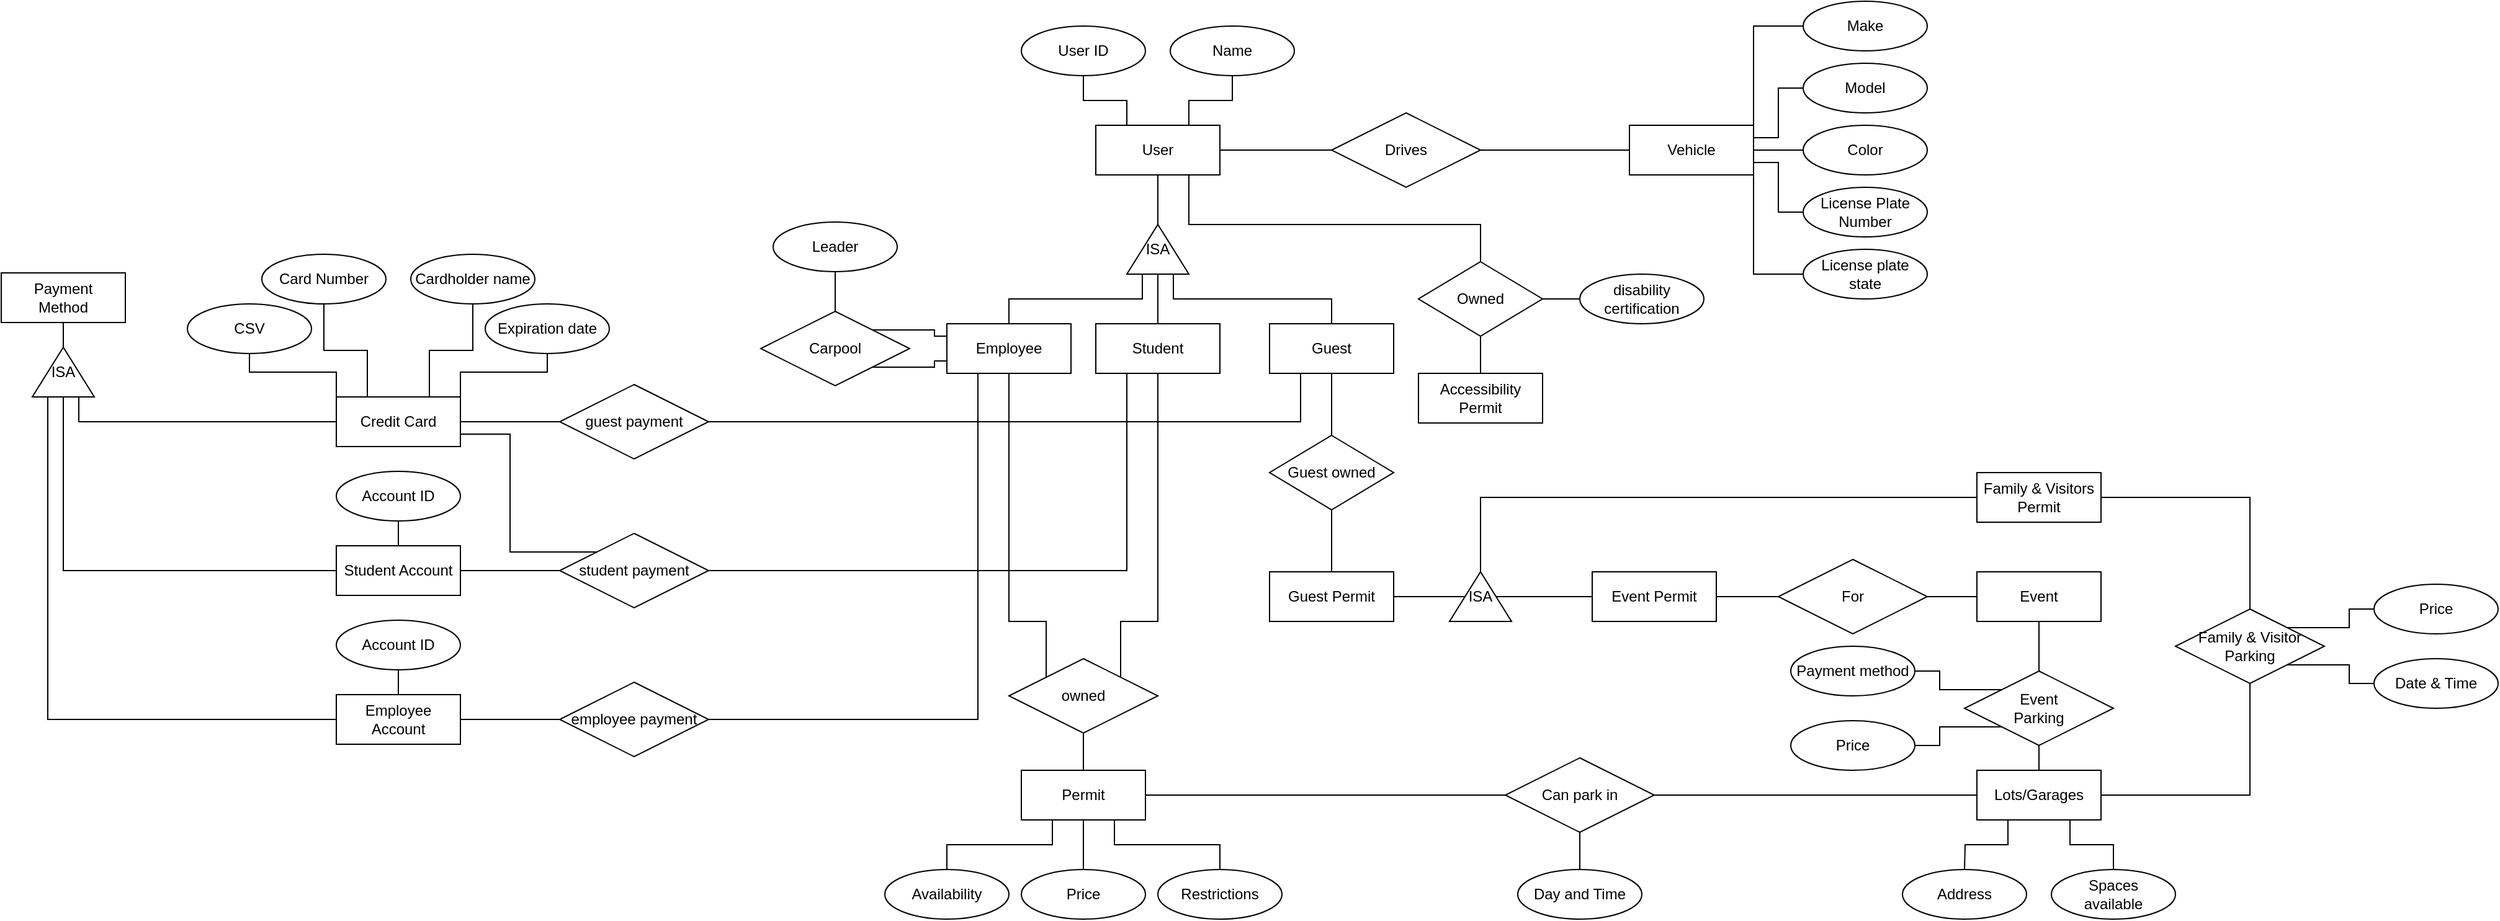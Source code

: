 <mxfile version="16.5.1" type="device"><diagram id="aOYrv7IWCkZrzvWeFUGp" name="Page-1"><mxGraphModel dx="2321" dy="754" grid="1" gridSize="10" guides="1" tooltips="1" connect="1" arrows="1" fold="1" page="1" pageScale="1" pageWidth="1100" pageHeight="850" math="0" shadow="0"><root><mxCell id="0"/><mxCell id="1" parent="0"/><mxCell id="6I_5mWpZQw3x5cYAmo7n-6" value="" style="edgeStyle=orthogonalEdgeStyle;rounded=0;orthogonalLoop=1;jettySize=auto;html=1;endArrow=none;endFill=0;" edge="1" parent="1" source="6I_5mWpZQw3x5cYAmo7n-1" target="6I_5mWpZQw3x5cYAmo7n-5"><mxGeometry relative="1" as="geometry"/></mxCell><mxCell id="6I_5mWpZQw3x5cYAmo7n-36" value="" style="edgeStyle=orthogonalEdgeStyle;rounded=0;orthogonalLoop=1;jettySize=auto;html=1;endArrow=none;endFill=0;" edge="1" parent="1" source="6I_5mWpZQw3x5cYAmo7n-1" target="6I_5mWpZQw3x5cYAmo7n-35"><mxGeometry relative="1" as="geometry"/></mxCell><mxCell id="6I_5mWpZQw3x5cYAmo7n-92" style="edgeStyle=orthogonalEdgeStyle;rounded=0;orthogonalLoop=1;jettySize=auto;html=1;exitX=0.75;exitY=1;exitDx=0;exitDy=0;entryX=0.5;entryY=0;entryDx=0;entryDy=0;endArrow=none;endFill=0;" edge="1" parent="1" source="6I_5mWpZQw3x5cYAmo7n-1" target="6I_5mWpZQw3x5cYAmo7n-91"><mxGeometry relative="1" as="geometry"><Array as="points"><mxPoint x="525" y="320"/><mxPoint x="760" y="320"/></Array></mxGeometry></mxCell><mxCell id="6I_5mWpZQw3x5cYAmo7n-1" value="User" style="whiteSpace=wrap;html=1;align=center;" vertex="1" parent="1"><mxGeometry x="450" y="240" width="100" height="40" as="geometry"/></mxCell><mxCell id="6I_5mWpZQw3x5cYAmo7n-75" style="edgeStyle=orthogonalEdgeStyle;rounded=0;orthogonalLoop=1;jettySize=auto;html=1;exitX=1;exitY=0.5;exitDx=0;exitDy=0;entryX=0;entryY=0.5;entryDx=0;entryDy=0;endArrow=none;endFill=0;" edge="1" parent="1" source="6I_5mWpZQw3x5cYAmo7n-2" target="6I_5mWpZQw3x5cYAmo7n-74"><mxGeometry relative="1" as="geometry"/></mxCell><mxCell id="6I_5mWpZQw3x5cYAmo7n-77" style="edgeStyle=orthogonalEdgeStyle;rounded=0;orthogonalLoop=1;jettySize=auto;html=1;exitX=0.5;exitY=1;exitDx=0;exitDy=0;entryX=0.5;entryY=0;entryDx=0;entryDy=0;endArrow=none;endFill=0;" edge="1" parent="1" source="6I_5mWpZQw3x5cYAmo7n-2" target="6I_5mWpZQw3x5cYAmo7n-72"><mxGeometry relative="1" as="geometry"/></mxCell><mxCell id="6I_5mWpZQw3x5cYAmo7n-78" style="edgeStyle=orthogonalEdgeStyle;rounded=0;orthogonalLoop=1;jettySize=auto;html=1;exitX=0.25;exitY=1;exitDx=0;exitDy=0;entryX=0.5;entryY=0;entryDx=0;entryDy=0;endArrow=none;endFill=0;" edge="1" parent="1" source="6I_5mWpZQw3x5cYAmo7n-2" target="6I_5mWpZQw3x5cYAmo7n-69"><mxGeometry relative="1" as="geometry"/></mxCell><mxCell id="6I_5mWpZQw3x5cYAmo7n-79" style="edgeStyle=orthogonalEdgeStyle;rounded=0;orthogonalLoop=1;jettySize=auto;html=1;exitX=0.75;exitY=1;exitDx=0;exitDy=0;entryX=0.5;entryY=0;entryDx=0;entryDy=0;endArrow=none;endFill=0;" edge="1" parent="1" source="6I_5mWpZQw3x5cYAmo7n-2" target="6I_5mWpZQw3x5cYAmo7n-70"><mxGeometry relative="1" as="geometry"/></mxCell><mxCell id="6I_5mWpZQw3x5cYAmo7n-2" value="Permit" style="whiteSpace=wrap;html=1;align=center;" vertex="1" parent="1"><mxGeometry x="390" y="760" width="100" height="40" as="geometry"/></mxCell><mxCell id="6I_5mWpZQw3x5cYAmo7n-166" style="edgeStyle=orthogonalEdgeStyle;rounded=0;orthogonalLoop=1;jettySize=auto;html=1;exitX=0.5;exitY=1;exitDx=0;exitDy=0;entryX=0;entryY=0;entryDx=0;entryDy=0;endArrow=none;endFill=0;" edge="1" parent="1" source="6I_5mWpZQw3x5cYAmo7n-3" target="6I_5mWpZQw3x5cYAmo7n-160"><mxGeometry relative="1" as="geometry"><Array as="points"><mxPoint x="380" y="640"/><mxPoint x="410" y="640"/></Array></mxGeometry></mxCell><mxCell id="6I_5mWpZQw3x5cYAmo7n-188" style="edgeStyle=orthogonalEdgeStyle;rounded=0;orthogonalLoop=1;jettySize=auto;html=1;exitX=0.25;exitY=1;exitDx=0;exitDy=0;entryX=1;entryY=0.5;entryDx=0;entryDy=0;endArrow=none;endFill=0;" edge="1" parent="1" source="6I_5mWpZQw3x5cYAmo7n-3" target="6I_5mWpZQw3x5cYAmo7n-181"><mxGeometry relative="1" as="geometry"/></mxCell><mxCell id="6I_5mWpZQw3x5cYAmo7n-3" value="Employee" style="whiteSpace=wrap;html=1;align=center;" vertex="1" parent="1"><mxGeometry x="330" y="400" width="100" height="40" as="geometry"/></mxCell><mxCell id="6I_5mWpZQw3x5cYAmo7n-7" style="edgeStyle=orthogonalEdgeStyle;rounded=0;orthogonalLoop=1;jettySize=auto;html=1;exitX=0;exitY=0.25;exitDx=0;exitDy=0;endArrow=none;endFill=0;" edge="1" parent="1" source="6I_5mWpZQw3x5cYAmo7n-5" target="6I_5mWpZQw3x5cYAmo7n-3"><mxGeometry relative="1" as="geometry"/></mxCell><mxCell id="6I_5mWpZQw3x5cYAmo7n-9" value="" style="edgeStyle=orthogonalEdgeStyle;rounded=0;orthogonalLoop=1;jettySize=auto;html=1;endArrow=none;endFill=0;" edge="1" parent="1" source="6I_5mWpZQw3x5cYAmo7n-5" target="6I_5mWpZQw3x5cYAmo7n-8"><mxGeometry relative="1" as="geometry"/></mxCell><mxCell id="6I_5mWpZQw3x5cYAmo7n-11" style="edgeStyle=orthogonalEdgeStyle;rounded=0;orthogonalLoop=1;jettySize=auto;html=1;exitX=0;exitY=0.75;exitDx=0;exitDy=0;endArrow=none;endFill=0;" edge="1" parent="1" source="6I_5mWpZQw3x5cYAmo7n-5" target="6I_5mWpZQw3x5cYAmo7n-10"><mxGeometry relative="1" as="geometry"/></mxCell><mxCell id="6I_5mWpZQw3x5cYAmo7n-5" value="ISA" style="triangle;whiteSpace=wrap;html=1;direction=north;" vertex="1" parent="1"><mxGeometry x="475" y="320" width="50" height="40" as="geometry"/></mxCell><mxCell id="6I_5mWpZQw3x5cYAmo7n-167" style="edgeStyle=orthogonalEdgeStyle;rounded=0;orthogonalLoop=1;jettySize=auto;html=1;exitX=0.5;exitY=1;exitDx=0;exitDy=0;endArrow=none;endFill=0;entryX=1;entryY=0;entryDx=0;entryDy=0;" edge="1" parent="1" source="6I_5mWpZQw3x5cYAmo7n-8" target="6I_5mWpZQw3x5cYAmo7n-160"><mxGeometry relative="1" as="geometry"><mxPoint x="500" y="590" as="targetPoint"/><Array as="points"><mxPoint x="500" y="640"/><mxPoint x="470" y="640"/></Array></mxGeometry></mxCell><mxCell id="6I_5mWpZQw3x5cYAmo7n-189" style="edgeStyle=orthogonalEdgeStyle;rounded=0;orthogonalLoop=1;jettySize=auto;html=1;exitX=0.25;exitY=1;exitDx=0;exitDy=0;entryX=1;entryY=0.5;entryDx=0;entryDy=0;endArrow=none;endFill=0;" edge="1" parent="1" source="6I_5mWpZQw3x5cYAmo7n-8" target="6I_5mWpZQw3x5cYAmo7n-182"><mxGeometry relative="1" as="geometry"/></mxCell><mxCell id="6I_5mWpZQw3x5cYAmo7n-8" value="Student" style="whiteSpace=wrap;html=1;" vertex="1" parent="1"><mxGeometry x="450" y="400" width="100" height="40" as="geometry"/></mxCell><mxCell id="6I_5mWpZQw3x5cYAmo7n-50" value="" style="edgeStyle=orthogonalEdgeStyle;rounded=0;orthogonalLoop=1;jettySize=auto;html=1;endArrow=none;endFill=0;" edge="1" parent="1" source="6I_5mWpZQw3x5cYAmo7n-10" target="6I_5mWpZQw3x5cYAmo7n-47"><mxGeometry relative="1" as="geometry"/></mxCell><mxCell id="6I_5mWpZQw3x5cYAmo7n-190" style="edgeStyle=orthogonalEdgeStyle;rounded=0;orthogonalLoop=1;jettySize=auto;html=1;exitX=0.25;exitY=1;exitDx=0;exitDy=0;entryX=1;entryY=0.5;entryDx=0;entryDy=0;endArrow=none;endFill=0;" edge="1" parent="1" source="6I_5mWpZQw3x5cYAmo7n-10" target="6I_5mWpZQw3x5cYAmo7n-183"><mxGeometry relative="1" as="geometry"/></mxCell><mxCell id="6I_5mWpZQw3x5cYAmo7n-10" value="Guest" style="whiteSpace=wrap;html=1;align=center;" vertex="1" parent="1"><mxGeometry x="590" y="400" width="100" height="40" as="geometry"/></mxCell><mxCell id="6I_5mWpZQw3x5cYAmo7n-120" value="" style="edgeStyle=orthogonalEdgeStyle;rounded=0;orthogonalLoop=1;jettySize=auto;html=1;endArrow=none;endFill=0;" edge="1" parent="1" source="6I_5mWpZQw3x5cYAmo7n-13" target="6I_5mWpZQw3x5cYAmo7n-119"><mxGeometry relative="1" as="geometry"/></mxCell><mxCell id="6I_5mWpZQw3x5cYAmo7n-13" value="Guest Permit" style="whiteSpace=wrap;html=1;align=center;" vertex="1" parent="1"><mxGeometry x="590" y="600" width="100" height="40" as="geometry"/></mxCell><mxCell id="6I_5mWpZQw3x5cYAmo7n-19" value="Accessibility Permit" style="whiteSpace=wrap;html=1;align=center;" vertex="1" parent="1"><mxGeometry x="710" y="440" width="100" height="40" as="geometry"/></mxCell><mxCell id="6I_5mWpZQw3x5cYAmo7n-64" value="" style="edgeStyle=orthogonalEdgeStyle;rounded=0;orthogonalLoop=1;jettySize=auto;html=1;endArrow=none;endFill=0;" edge="1" parent="1" source="6I_5mWpZQw3x5cYAmo7n-30" target="6I_5mWpZQw3x5cYAmo7n-39"><mxGeometry relative="1" as="geometry"/></mxCell><mxCell id="6I_5mWpZQw3x5cYAmo7n-30" value="Color" style="ellipse;whiteSpace=wrap;html=1;align=center;" vertex="1" parent="1"><mxGeometry x="1020" y="240" width="100" height="40" as="geometry"/></mxCell><mxCell id="6I_5mWpZQw3x5cYAmo7n-66" style="edgeStyle=orthogonalEdgeStyle;rounded=0;orthogonalLoop=1;jettySize=auto;html=1;exitX=0;exitY=0.5;exitDx=0;exitDy=0;entryX=1;entryY=0.25;entryDx=0;entryDy=0;endArrow=none;endFill=0;" edge="1" parent="1" source="6I_5mWpZQw3x5cYAmo7n-31" target="6I_5mWpZQw3x5cYAmo7n-39"><mxGeometry relative="1" as="geometry"/></mxCell><mxCell id="6I_5mWpZQw3x5cYAmo7n-31" value="Model" style="ellipse;whiteSpace=wrap;html=1;align=center;" vertex="1" parent="1"><mxGeometry x="1020" y="190" width="100" height="40" as="geometry"/></mxCell><mxCell id="6I_5mWpZQw3x5cYAmo7n-42" style="edgeStyle=orthogonalEdgeStyle;rounded=0;orthogonalLoop=1;jettySize=auto;html=1;exitX=0.5;exitY=1;exitDx=0;exitDy=0;entryX=0.75;entryY=0;entryDx=0;entryDy=0;endArrow=none;endFill=0;" edge="1" parent="1" source="6I_5mWpZQw3x5cYAmo7n-32" target="6I_5mWpZQw3x5cYAmo7n-1"><mxGeometry relative="1" as="geometry"/></mxCell><mxCell id="6I_5mWpZQw3x5cYAmo7n-32" value="Name" style="ellipse;whiteSpace=wrap;html=1;align=center;" vertex="1" parent="1"><mxGeometry x="510" y="160" width="100" height="40" as="geometry"/></mxCell><mxCell id="6I_5mWpZQw3x5cYAmo7n-41" value="" style="edgeStyle=orthogonalEdgeStyle;rounded=0;orthogonalLoop=1;jettySize=auto;html=1;endArrow=none;endFill=0;entryX=0.25;entryY=0;entryDx=0;entryDy=0;" edge="1" parent="1" source="6I_5mWpZQw3x5cYAmo7n-33" target="6I_5mWpZQw3x5cYAmo7n-1"><mxGeometry relative="1" as="geometry"/></mxCell><mxCell id="6I_5mWpZQw3x5cYAmo7n-33" value="User ID" style="ellipse;whiteSpace=wrap;html=1;align=center;" vertex="1" parent="1"><mxGeometry x="390" y="160" width="100" height="40" as="geometry"/></mxCell><mxCell id="6I_5mWpZQw3x5cYAmo7n-40" value="" style="edgeStyle=orthogonalEdgeStyle;rounded=0;orthogonalLoop=1;jettySize=auto;html=1;endArrow=none;endFill=0;" edge="1" parent="1" source="6I_5mWpZQw3x5cYAmo7n-35" target="6I_5mWpZQw3x5cYAmo7n-39"><mxGeometry relative="1" as="geometry"/></mxCell><mxCell id="6I_5mWpZQw3x5cYAmo7n-35" value="Drives" style="shape=rhombus;perimeter=rhombusPerimeter;whiteSpace=wrap;html=1;align=center;" vertex="1" parent="1"><mxGeometry x="640" y="230" width="120" height="60" as="geometry"/></mxCell><mxCell id="6I_5mWpZQw3x5cYAmo7n-39" value="Vehicle" style="whiteSpace=wrap;html=1;align=center;" vertex="1" parent="1"><mxGeometry x="880" y="240" width="100" height="40" as="geometry"/></mxCell><mxCell id="6I_5mWpZQw3x5cYAmo7n-51" value="" style="edgeStyle=orthogonalEdgeStyle;rounded=0;orthogonalLoop=1;jettySize=auto;html=1;endArrow=none;endFill=0;" edge="1" parent="1" source="6I_5mWpZQw3x5cYAmo7n-47" target="6I_5mWpZQw3x5cYAmo7n-13"><mxGeometry relative="1" as="geometry"/></mxCell><mxCell id="6I_5mWpZQw3x5cYAmo7n-47" value="Guest owned" style="shape=rhombus;perimeter=rhombusPerimeter;whiteSpace=wrap;html=1;align=center;" vertex="1" parent="1"><mxGeometry x="590" y="490" width="100" height="60" as="geometry"/></mxCell><mxCell id="6I_5mWpZQw3x5cYAmo7n-67" style="edgeStyle=orthogonalEdgeStyle;rounded=0;orthogonalLoop=1;jettySize=auto;html=1;exitX=0;exitY=0.5;exitDx=0;exitDy=0;entryX=1;entryY=0;entryDx=0;entryDy=0;endArrow=none;endFill=0;" edge="1" parent="1" source="6I_5mWpZQw3x5cYAmo7n-58" target="6I_5mWpZQw3x5cYAmo7n-39"><mxGeometry relative="1" as="geometry"/></mxCell><mxCell id="6I_5mWpZQw3x5cYAmo7n-58" value="Make" style="ellipse;whiteSpace=wrap;html=1;align=center;" vertex="1" parent="1"><mxGeometry x="1020" y="140" width="100" height="40" as="geometry"/></mxCell><mxCell id="6I_5mWpZQw3x5cYAmo7n-68" style="edgeStyle=orthogonalEdgeStyle;rounded=0;orthogonalLoop=1;jettySize=auto;html=1;exitX=0;exitY=0.5;exitDx=0;exitDy=0;entryX=1;entryY=1;entryDx=0;entryDy=0;endArrow=none;endFill=0;" edge="1" parent="1" source="6I_5mWpZQw3x5cYAmo7n-59" target="6I_5mWpZQw3x5cYAmo7n-39"><mxGeometry relative="1" as="geometry"/></mxCell><mxCell id="6I_5mWpZQw3x5cYAmo7n-59" value="License plate&lt;br&gt;state" style="ellipse;whiteSpace=wrap;html=1;align=center;" vertex="1" parent="1"><mxGeometry x="1020" y="340" width="100" height="40" as="geometry"/></mxCell><mxCell id="6I_5mWpZQw3x5cYAmo7n-65" value="" style="edgeStyle=orthogonalEdgeStyle;rounded=0;orthogonalLoop=1;jettySize=auto;html=1;endArrow=none;endFill=0;entryX=1;entryY=0.75;entryDx=0;entryDy=0;" edge="1" parent="1" source="6I_5mWpZQw3x5cYAmo7n-60" target="6I_5mWpZQw3x5cYAmo7n-39"><mxGeometry relative="1" as="geometry"/></mxCell><mxCell id="6I_5mWpZQw3x5cYAmo7n-60" value="License Plate&lt;br&gt;Number" style="ellipse;whiteSpace=wrap;html=1;align=center;" vertex="1" parent="1"><mxGeometry x="1020" y="290" width="100" height="40" as="geometry"/></mxCell><mxCell id="6I_5mWpZQw3x5cYAmo7n-69" value="Availability" style="ellipse;whiteSpace=wrap;html=1;align=center;" vertex="1" parent="1"><mxGeometry x="280" y="840" width="100" height="40" as="geometry"/></mxCell><mxCell id="6I_5mWpZQw3x5cYAmo7n-70" value="Restrictions" style="ellipse;whiteSpace=wrap;html=1;align=center;" vertex="1" parent="1"><mxGeometry x="500" y="840" width="100" height="40" as="geometry"/></mxCell><mxCell id="6I_5mWpZQw3x5cYAmo7n-72" value="Price" style="ellipse;whiteSpace=wrap;html=1;align=center;" vertex="1" parent="1"><mxGeometry x="390" y="840" width="100" height="40" as="geometry"/></mxCell><mxCell id="6I_5mWpZQw3x5cYAmo7n-102" style="edgeStyle=orthogonalEdgeStyle;rounded=0;orthogonalLoop=1;jettySize=auto;html=1;exitX=0.25;exitY=1;exitDx=0;exitDy=0;endArrow=none;endFill=0;" edge="1" parent="1" source="6I_5mWpZQw3x5cYAmo7n-73"><mxGeometry relative="1" as="geometry"><mxPoint x="1150" y="840" as="targetPoint"/></mxGeometry></mxCell><mxCell id="6I_5mWpZQw3x5cYAmo7n-103" style="edgeStyle=orthogonalEdgeStyle;rounded=0;orthogonalLoop=1;jettySize=auto;html=1;exitX=0.75;exitY=1;exitDx=0;exitDy=0;endArrow=none;endFill=0;" edge="1" parent="1" source="6I_5mWpZQw3x5cYAmo7n-73" target="6I_5mWpZQw3x5cYAmo7n-100"><mxGeometry relative="1" as="geometry"/></mxCell><mxCell id="6I_5mWpZQw3x5cYAmo7n-73" value="Lots/Garages" style="whiteSpace=wrap;html=1;align=center;" vertex="1" parent="1"><mxGeometry x="1160" y="760" width="100" height="40" as="geometry"/></mxCell><mxCell id="6I_5mWpZQw3x5cYAmo7n-81" value="" style="edgeStyle=orthogonalEdgeStyle;rounded=0;orthogonalLoop=1;jettySize=auto;html=1;endArrow=none;endFill=0;" edge="1" parent="1" source="6I_5mWpZQw3x5cYAmo7n-74" target="6I_5mWpZQw3x5cYAmo7n-80"><mxGeometry relative="1" as="geometry"/></mxCell><mxCell id="6I_5mWpZQw3x5cYAmo7n-118" style="edgeStyle=orthogonalEdgeStyle;rounded=0;orthogonalLoop=1;jettySize=auto;html=1;exitX=1;exitY=0.5;exitDx=0;exitDy=0;endArrow=none;endFill=0;" edge="1" parent="1" source="6I_5mWpZQw3x5cYAmo7n-74" target="6I_5mWpZQw3x5cYAmo7n-73"><mxGeometry relative="1" as="geometry"/></mxCell><mxCell id="6I_5mWpZQw3x5cYAmo7n-74" value="Can park in" style="shape=rhombus;perimeter=rhombusPerimeter;whiteSpace=wrap;html=1;align=center;" vertex="1" parent="1"><mxGeometry x="780" y="750" width="120" height="60" as="geometry"/></mxCell><mxCell id="6I_5mWpZQw3x5cYAmo7n-80" value="Day and Time" style="ellipse;whiteSpace=wrap;html=1;align=center;" vertex="1" parent="1"><mxGeometry x="790" y="840" width="100" height="40" as="geometry"/></mxCell><mxCell id="6I_5mWpZQw3x5cYAmo7n-220" style="edgeStyle=orthogonalEdgeStyle;rounded=0;orthogonalLoop=1;jettySize=auto;html=1;exitX=1;exitY=0;exitDx=0;exitDy=0;entryX=0;entryY=0.25;entryDx=0;entryDy=0;endArrow=none;endFill=0;" edge="1" parent="1" source="6I_5mWpZQw3x5cYAmo7n-83" target="6I_5mWpZQw3x5cYAmo7n-3"><mxGeometry relative="1" as="geometry"/></mxCell><mxCell id="6I_5mWpZQw3x5cYAmo7n-221" style="edgeStyle=orthogonalEdgeStyle;rounded=0;orthogonalLoop=1;jettySize=auto;html=1;exitX=1;exitY=1;exitDx=0;exitDy=0;entryX=0;entryY=0.75;entryDx=0;entryDy=0;endArrow=none;endFill=0;" edge="1" parent="1" source="6I_5mWpZQw3x5cYAmo7n-83" target="6I_5mWpZQw3x5cYAmo7n-3"><mxGeometry relative="1" as="geometry"/></mxCell><mxCell id="6I_5mWpZQw3x5cYAmo7n-83" value="Carpool" style="shape=rhombus;perimeter=rhombusPerimeter;whiteSpace=wrap;html=1;align=center;" vertex="1" parent="1"><mxGeometry x="180" y="390" width="120" height="60" as="geometry"/></mxCell><mxCell id="6I_5mWpZQw3x5cYAmo7n-89" value="" style="edgeStyle=orthogonalEdgeStyle;rounded=0;orthogonalLoop=1;jettySize=auto;html=1;endArrow=none;endFill=0;" edge="1" parent="1" source="6I_5mWpZQw3x5cYAmo7n-88" target="6I_5mWpZQw3x5cYAmo7n-83"><mxGeometry relative="1" as="geometry"/></mxCell><mxCell id="6I_5mWpZQw3x5cYAmo7n-88" value="Leader" style="ellipse;whiteSpace=wrap;html=1;align=center;" vertex="1" parent="1"><mxGeometry x="190" y="318" width="100" height="40" as="geometry"/></mxCell><mxCell id="6I_5mWpZQw3x5cYAmo7n-93" value="" style="edgeStyle=orthogonalEdgeStyle;rounded=0;orthogonalLoop=1;jettySize=auto;html=1;endArrow=none;endFill=0;" edge="1" parent="1" source="6I_5mWpZQw3x5cYAmo7n-91" target="6I_5mWpZQw3x5cYAmo7n-19"><mxGeometry relative="1" as="geometry"/></mxCell><mxCell id="6I_5mWpZQw3x5cYAmo7n-91" value="Owned" style="shape=rhombus;perimeter=rhombusPerimeter;whiteSpace=wrap;html=1;align=center;" vertex="1" parent="1"><mxGeometry x="710" y="350" width="100" height="60" as="geometry"/></mxCell><mxCell id="6I_5mWpZQw3x5cYAmo7n-97" value="" style="edgeStyle=orthogonalEdgeStyle;rounded=0;orthogonalLoop=1;jettySize=auto;html=1;endArrow=none;endFill=0;" edge="1" parent="1" source="6I_5mWpZQw3x5cYAmo7n-96" target="6I_5mWpZQw3x5cYAmo7n-91"><mxGeometry relative="1" as="geometry"/></mxCell><mxCell id="6I_5mWpZQw3x5cYAmo7n-96" value="disability&lt;br&gt;certification" style="ellipse;whiteSpace=wrap;html=1;align=center;" vertex="1" parent="1"><mxGeometry x="840" y="360" width="100" height="40" as="geometry"/></mxCell><mxCell id="6I_5mWpZQw3x5cYAmo7n-100" value="Spaces&lt;br&gt;available" style="ellipse;whiteSpace=wrap;html=1;align=center;" vertex="1" parent="1"><mxGeometry x="1220" y="840" width="100" height="40" as="geometry"/></mxCell><mxCell id="6I_5mWpZQw3x5cYAmo7n-101" value="Address" style="ellipse;whiteSpace=wrap;html=1;align=center;" vertex="1" parent="1"><mxGeometry x="1100" y="840" width="100" height="40" as="geometry"/></mxCell><mxCell id="6I_5mWpZQw3x5cYAmo7n-110" value="" style="edgeStyle=orthogonalEdgeStyle;rounded=0;orthogonalLoop=1;jettySize=auto;html=1;endArrow=none;endFill=0;" edge="1" parent="1" source="6I_5mWpZQw3x5cYAmo7n-104" target="6I_5mWpZQw3x5cYAmo7n-109"><mxGeometry relative="1" as="geometry"/></mxCell><mxCell id="6I_5mWpZQw3x5cYAmo7n-104" value="For" style="shape=rhombus;perimeter=rhombusPerimeter;whiteSpace=wrap;html=1;align=center;" vertex="1" parent="1"><mxGeometry x="1000" y="590" width="120" height="60" as="geometry"/></mxCell><mxCell id="6I_5mWpZQw3x5cYAmo7n-128" value="" style="edgeStyle=orthogonalEdgeStyle;rounded=0;orthogonalLoop=1;jettySize=auto;html=1;endArrow=none;endFill=0;entryX=0;entryY=1;entryDx=0;entryDy=0;" edge="1" parent="1" source="6I_5mWpZQw3x5cYAmo7n-107" target="6I_5mWpZQw3x5cYAmo7n-111"><mxGeometry relative="1" as="geometry"/></mxCell><mxCell id="6I_5mWpZQw3x5cYAmo7n-107" value="Price" style="ellipse;whiteSpace=wrap;html=1;align=center;" vertex="1" parent="1"><mxGeometry x="1010" y="720" width="100" height="40" as="geometry"/></mxCell><mxCell id="6I_5mWpZQw3x5cYAmo7n-130" value="" style="edgeStyle=orthogonalEdgeStyle;rounded=0;orthogonalLoop=1;jettySize=auto;html=1;endArrow=none;endFill=0;" edge="1" parent="1" source="6I_5mWpZQw3x5cYAmo7n-109" target="6I_5mWpZQw3x5cYAmo7n-111"><mxGeometry relative="1" as="geometry"/></mxCell><mxCell id="6I_5mWpZQw3x5cYAmo7n-109" value="Event" style="whiteSpace=wrap;html=1;align=center;" vertex="1" parent="1"><mxGeometry x="1160" y="600" width="100" height="40" as="geometry"/></mxCell><mxCell id="6I_5mWpZQw3x5cYAmo7n-132" style="edgeStyle=orthogonalEdgeStyle;rounded=0;orthogonalLoop=1;jettySize=auto;html=1;exitX=0.5;exitY=1;exitDx=0;exitDy=0;entryX=0.5;entryY=0;entryDx=0;entryDy=0;endArrow=none;endFill=0;" edge="1" parent="1" source="6I_5mWpZQw3x5cYAmo7n-111" target="6I_5mWpZQw3x5cYAmo7n-73"><mxGeometry relative="1" as="geometry"/></mxCell><mxCell id="6I_5mWpZQw3x5cYAmo7n-111" value="Event&lt;br&gt;Parking" style="shape=rhombus;perimeter=rhombusPerimeter;whiteSpace=wrap;html=1;align=center;" vertex="1" parent="1"><mxGeometry x="1150" y="680" width="120" height="60" as="geometry"/></mxCell><mxCell id="6I_5mWpZQw3x5cYAmo7n-129" style="edgeStyle=orthogonalEdgeStyle;rounded=0;orthogonalLoop=1;jettySize=auto;html=1;exitX=1;exitY=0.5;exitDx=0;exitDy=0;entryX=0;entryY=0;entryDx=0;entryDy=0;endArrow=none;endFill=0;" edge="1" parent="1" source="6I_5mWpZQw3x5cYAmo7n-116" target="6I_5mWpZQw3x5cYAmo7n-111"><mxGeometry relative="1" as="geometry"/></mxCell><mxCell id="6I_5mWpZQw3x5cYAmo7n-116" value="Payment method" style="ellipse;whiteSpace=wrap;html=1;align=center;" vertex="1" parent="1"><mxGeometry x="1010" y="660" width="100" height="40" as="geometry"/></mxCell><mxCell id="6I_5mWpZQw3x5cYAmo7n-125" style="edgeStyle=orthogonalEdgeStyle;rounded=0;orthogonalLoop=1;jettySize=auto;html=1;exitX=0.5;exitY=1;exitDx=0;exitDy=0;entryX=0;entryY=0.5;entryDx=0;entryDy=0;endArrow=none;endFill=0;" edge="1" parent="1" source="6I_5mWpZQw3x5cYAmo7n-119" target="6I_5mWpZQw3x5cYAmo7n-122"><mxGeometry relative="1" as="geometry"/></mxCell><mxCell id="6I_5mWpZQw3x5cYAmo7n-127" style="edgeStyle=orthogonalEdgeStyle;rounded=0;orthogonalLoop=1;jettySize=auto;html=1;exitX=1;exitY=0.5;exitDx=0;exitDy=0;entryX=0;entryY=0.5;entryDx=0;entryDy=0;endArrow=none;endFill=0;" edge="1" parent="1" source="6I_5mWpZQw3x5cYAmo7n-119" target="6I_5mWpZQw3x5cYAmo7n-123"><mxGeometry relative="1" as="geometry"/></mxCell><mxCell id="6I_5mWpZQw3x5cYAmo7n-119" value="ISA" style="triangle;whiteSpace=wrap;html=1;direction=north;" vertex="1" parent="1"><mxGeometry x="735" y="600" width="50" height="40" as="geometry"/></mxCell><mxCell id="6I_5mWpZQw3x5cYAmo7n-126" style="edgeStyle=orthogonalEdgeStyle;rounded=0;orthogonalLoop=1;jettySize=auto;html=1;exitX=1;exitY=0.5;exitDx=0;exitDy=0;entryX=0;entryY=0.5;entryDx=0;entryDy=0;endArrow=none;endFill=0;" edge="1" parent="1" source="6I_5mWpZQw3x5cYAmo7n-122" target="6I_5mWpZQw3x5cYAmo7n-104"><mxGeometry relative="1" as="geometry"/></mxCell><mxCell id="6I_5mWpZQw3x5cYAmo7n-122" value="Event Permit" style="whiteSpace=wrap;html=1;align=center;" vertex="1" parent="1"><mxGeometry x="850" y="600" width="100" height="40" as="geometry"/></mxCell><mxCell id="6I_5mWpZQw3x5cYAmo7n-134" style="edgeStyle=orthogonalEdgeStyle;rounded=0;orthogonalLoop=1;jettySize=auto;html=1;exitX=1;exitY=0.5;exitDx=0;exitDy=0;endArrow=none;endFill=0;" edge="1" parent="1" source="6I_5mWpZQw3x5cYAmo7n-123" target="6I_5mWpZQw3x5cYAmo7n-133"><mxGeometry relative="1" as="geometry"/></mxCell><mxCell id="6I_5mWpZQw3x5cYAmo7n-123" value="Family &amp;amp; Visitors&lt;br&gt;Permit" style="whiteSpace=wrap;html=1;align=center;" vertex="1" parent="1"><mxGeometry x="1160" y="520" width="100" height="40" as="geometry"/></mxCell><mxCell id="6I_5mWpZQw3x5cYAmo7n-135" style="edgeStyle=orthogonalEdgeStyle;rounded=0;orthogonalLoop=1;jettySize=auto;html=1;exitX=0.5;exitY=1;exitDx=0;exitDy=0;entryX=1;entryY=0.5;entryDx=0;entryDy=0;endArrow=none;endFill=0;" edge="1" parent="1" source="6I_5mWpZQw3x5cYAmo7n-133" target="6I_5mWpZQw3x5cYAmo7n-73"><mxGeometry relative="1" as="geometry"/></mxCell><mxCell id="6I_5mWpZQw3x5cYAmo7n-144" style="edgeStyle=orthogonalEdgeStyle;rounded=0;orthogonalLoop=1;jettySize=auto;html=1;exitX=1;exitY=0;exitDx=0;exitDy=0;entryX=0;entryY=0.5;entryDx=0;entryDy=0;endArrow=none;endFill=0;" edge="1" parent="1" source="6I_5mWpZQw3x5cYAmo7n-133" target="6I_5mWpZQw3x5cYAmo7n-138"><mxGeometry relative="1" as="geometry"/></mxCell><mxCell id="6I_5mWpZQw3x5cYAmo7n-145" style="edgeStyle=orthogonalEdgeStyle;rounded=0;orthogonalLoop=1;jettySize=auto;html=1;exitX=1;exitY=1;exitDx=0;exitDy=0;entryX=0;entryY=0.5;entryDx=0;entryDy=0;endArrow=none;endFill=0;" edge="1" parent="1" source="6I_5mWpZQw3x5cYAmo7n-133" target="6I_5mWpZQw3x5cYAmo7n-137"><mxGeometry relative="1" as="geometry"/></mxCell><mxCell id="6I_5mWpZQw3x5cYAmo7n-133" value="Family &amp;amp; Visitor&lt;br&gt;Parking" style="shape=rhombus;perimeter=rhombusPerimeter;whiteSpace=wrap;html=1;align=center;" vertex="1" parent="1"><mxGeometry x="1320" y="630" width="120" height="60" as="geometry"/></mxCell><mxCell id="6I_5mWpZQw3x5cYAmo7n-137" value="Date &amp;amp; Time" style="ellipse;whiteSpace=wrap;html=1;align=center;" vertex="1" parent="1"><mxGeometry x="1480" y="670" width="100" height="40" as="geometry"/></mxCell><mxCell id="6I_5mWpZQw3x5cYAmo7n-138" value="Price" style="ellipse;whiteSpace=wrap;html=1;align=center;" vertex="1" parent="1"><mxGeometry x="1480" y="610" width="100" height="40" as="geometry"/></mxCell><mxCell id="6I_5mWpZQw3x5cYAmo7n-165" value="" style="edgeStyle=orthogonalEdgeStyle;rounded=0;orthogonalLoop=1;jettySize=auto;html=1;endArrow=none;endFill=0;" edge="1" parent="1" source="6I_5mWpZQw3x5cYAmo7n-141" target="6I_5mWpZQw3x5cYAmo7n-152"><mxGeometry relative="1" as="geometry"/></mxCell><mxCell id="6I_5mWpZQw3x5cYAmo7n-141" value="Payment&lt;br&gt;Method" style="whiteSpace=wrap;html=1;align=center;" vertex="1" parent="1"><mxGeometry x="-432" y="359" width="100" height="40" as="geometry"/></mxCell><mxCell id="6I_5mWpZQw3x5cYAmo7n-159" style="edgeStyle=orthogonalEdgeStyle;rounded=0;orthogonalLoop=1;jettySize=auto;html=1;exitX=0;exitY=0.25;exitDx=0;exitDy=0;entryX=0;entryY=0.5;entryDx=0;entryDy=0;endArrow=none;endFill=0;" edge="1" parent="1" source="6I_5mWpZQw3x5cYAmo7n-152" target="6I_5mWpZQw3x5cYAmo7n-154"><mxGeometry relative="1" as="geometry"/></mxCell><mxCell id="6I_5mWpZQw3x5cYAmo7n-164" value="" style="edgeStyle=orthogonalEdgeStyle;rounded=0;orthogonalLoop=1;jettySize=auto;html=1;endArrow=none;endFill=0;entryX=0;entryY=0.5;entryDx=0;entryDy=0;exitX=0;exitY=0.5;exitDx=0;exitDy=0;" edge="1" parent="1" source="6I_5mWpZQw3x5cYAmo7n-152" target="6I_5mWpZQw3x5cYAmo7n-156"><mxGeometry relative="1" as="geometry"/></mxCell><mxCell id="6I_5mWpZQw3x5cYAmo7n-212" style="edgeStyle=orthogonalEdgeStyle;rounded=0;orthogonalLoop=1;jettySize=auto;html=1;exitX=0;exitY=0.75;exitDx=0;exitDy=0;endArrow=none;endFill=0;" edge="1" parent="1" source="6I_5mWpZQw3x5cYAmo7n-152" target="6I_5mWpZQw3x5cYAmo7n-155"><mxGeometry relative="1" as="geometry"/></mxCell><mxCell id="6I_5mWpZQw3x5cYAmo7n-152" value="ISA" style="triangle;whiteSpace=wrap;html=1;direction=north;" vertex="1" parent="1"><mxGeometry x="-407" y="419" width="50" height="40" as="geometry"/></mxCell><mxCell id="6I_5mWpZQw3x5cYAmo7n-154" value="Employee Account" style="whiteSpace=wrap;html=1;align=center;" vertex="1" parent="1"><mxGeometry x="-162" y="699" width="100" height="40" as="geometry"/></mxCell><mxCell id="6I_5mWpZQw3x5cYAmo7n-155" value="Credit Card" style="whiteSpace=wrap;html=1;align=center;" vertex="1" parent="1"><mxGeometry x="-162" y="459" width="100" height="40" as="geometry"/></mxCell><mxCell id="6I_5mWpZQw3x5cYAmo7n-156" value="Student Account" style="whiteSpace=wrap;html=1;align=center;" vertex="1" parent="1"><mxGeometry x="-162" y="579" width="100" height="40" as="geometry"/></mxCell><mxCell id="6I_5mWpZQw3x5cYAmo7n-163" value="" style="edgeStyle=orthogonalEdgeStyle;rounded=0;orthogonalLoop=1;jettySize=auto;html=1;endArrow=none;endFill=0;" edge="1" parent="1" source="6I_5mWpZQw3x5cYAmo7n-160" target="6I_5mWpZQw3x5cYAmo7n-2"><mxGeometry relative="1" as="geometry"/></mxCell><mxCell id="6I_5mWpZQw3x5cYAmo7n-160" value="owned" style="shape=rhombus;perimeter=rhombusPerimeter;whiteSpace=wrap;html=1;align=center;" vertex="1" parent="1"><mxGeometry x="380" y="670" width="120" height="60" as="geometry"/></mxCell><mxCell id="6I_5mWpZQw3x5cYAmo7n-191" style="edgeStyle=orthogonalEdgeStyle;rounded=0;orthogonalLoop=1;jettySize=auto;html=1;exitX=0;exitY=0.5;exitDx=0;exitDy=0;entryX=1;entryY=0.5;entryDx=0;entryDy=0;endArrow=none;endFill=0;" edge="1" parent="1" source="6I_5mWpZQw3x5cYAmo7n-181" target="6I_5mWpZQw3x5cYAmo7n-154"><mxGeometry relative="1" as="geometry"/></mxCell><mxCell id="6I_5mWpZQw3x5cYAmo7n-181" value="employee payment" style="shape=rhombus;perimeter=rhombusPerimeter;whiteSpace=wrap;html=1;align=center;" vertex="1" parent="1"><mxGeometry x="18" y="689" width="120" height="60" as="geometry"/></mxCell><mxCell id="6I_5mWpZQw3x5cYAmo7n-194" style="edgeStyle=orthogonalEdgeStyle;rounded=0;orthogonalLoop=1;jettySize=auto;html=1;exitX=0;exitY=0.5;exitDx=0;exitDy=0;entryX=1;entryY=0.5;entryDx=0;entryDy=0;endArrow=none;endFill=0;" edge="1" parent="1" source="6I_5mWpZQw3x5cYAmo7n-182" target="6I_5mWpZQw3x5cYAmo7n-156"><mxGeometry relative="1" as="geometry"/></mxCell><mxCell id="6I_5mWpZQw3x5cYAmo7n-197" style="edgeStyle=orthogonalEdgeStyle;rounded=0;orthogonalLoop=1;jettySize=auto;html=1;exitX=0;exitY=0;exitDx=0;exitDy=0;entryX=1;entryY=0.75;entryDx=0;entryDy=0;endArrow=none;endFill=0;" edge="1" parent="1" source="6I_5mWpZQw3x5cYAmo7n-182" target="6I_5mWpZQw3x5cYAmo7n-155"><mxGeometry relative="1" as="geometry"/></mxCell><mxCell id="6I_5mWpZQw3x5cYAmo7n-182" value="student payment" style="shape=rhombus;perimeter=rhombusPerimeter;whiteSpace=wrap;html=1;align=center;" vertex="1" parent="1"><mxGeometry x="18" y="569" width="120" height="60" as="geometry"/></mxCell><mxCell id="6I_5mWpZQw3x5cYAmo7n-196" style="edgeStyle=orthogonalEdgeStyle;rounded=0;orthogonalLoop=1;jettySize=auto;html=1;exitX=0;exitY=0.5;exitDx=0;exitDy=0;entryX=1;entryY=0.5;entryDx=0;entryDy=0;endArrow=none;endFill=0;" edge="1" parent="1" source="6I_5mWpZQw3x5cYAmo7n-183" target="6I_5mWpZQw3x5cYAmo7n-155"><mxGeometry relative="1" as="geometry"/></mxCell><mxCell id="6I_5mWpZQw3x5cYAmo7n-183" value="guest payment" style="shape=rhombus;perimeter=rhombusPerimeter;whiteSpace=wrap;html=1;align=center;" vertex="1" parent="1"><mxGeometry x="18" y="449" width="120" height="60" as="geometry"/></mxCell><mxCell id="6I_5mWpZQw3x5cYAmo7n-202" style="edgeStyle=orthogonalEdgeStyle;rounded=0;orthogonalLoop=1;jettySize=auto;html=1;exitX=0.5;exitY=1;exitDx=0;exitDy=0;entryX=0.25;entryY=0;entryDx=0;entryDy=0;endArrow=none;endFill=0;" edge="1" parent="1" source="6I_5mWpZQw3x5cYAmo7n-200" target="6I_5mWpZQw3x5cYAmo7n-155"><mxGeometry relative="1" as="geometry"/></mxCell><mxCell id="6I_5mWpZQw3x5cYAmo7n-200" value="Card Number" style="ellipse;whiteSpace=wrap;html=1;align=center;" vertex="1" parent="1"><mxGeometry x="-222" y="344" width="100" height="40" as="geometry"/></mxCell><mxCell id="6I_5mWpZQw3x5cYAmo7n-205" style="edgeStyle=orthogonalEdgeStyle;rounded=0;orthogonalLoop=1;jettySize=auto;html=1;exitX=0.5;exitY=1;exitDx=0;exitDy=0;entryX=0;entryY=0;entryDx=0;entryDy=0;endArrow=none;endFill=0;" edge="1" parent="1" source="6I_5mWpZQw3x5cYAmo7n-203" target="6I_5mWpZQw3x5cYAmo7n-155"><mxGeometry relative="1" as="geometry"><Array as="points"><mxPoint x="-232" y="439"/><mxPoint x="-162" y="439"/></Array></mxGeometry></mxCell><mxCell id="6I_5mWpZQw3x5cYAmo7n-203" value="CSV" style="ellipse;whiteSpace=wrap;html=1;align=center;" vertex="1" parent="1"><mxGeometry x="-282" y="384" width="100" height="40" as="geometry"/></mxCell><mxCell id="6I_5mWpZQw3x5cYAmo7n-206" style="edgeStyle=orthogonalEdgeStyle;rounded=0;orthogonalLoop=1;jettySize=auto;html=1;exitX=0.5;exitY=1;exitDx=0;exitDy=0;entryX=1;entryY=0;entryDx=0;entryDy=0;endArrow=none;endFill=0;" edge="1" parent="1" source="6I_5mWpZQw3x5cYAmo7n-204" target="6I_5mWpZQw3x5cYAmo7n-155"><mxGeometry relative="1" as="geometry"><Array as="points"><mxPoint x="8" y="439"/><mxPoint x="-62" y="439"/></Array></mxGeometry></mxCell><mxCell id="6I_5mWpZQw3x5cYAmo7n-204" value="Expiration date" style="ellipse;whiteSpace=wrap;html=1;align=center;" vertex="1" parent="1"><mxGeometry x="-42" y="384" width="100" height="40" as="geometry"/></mxCell><mxCell id="6I_5mWpZQw3x5cYAmo7n-211" style="edgeStyle=orthogonalEdgeStyle;rounded=0;orthogonalLoop=1;jettySize=auto;html=1;exitX=0.5;exitY=1;exitDx=0;exitDy=0;entryX=0.75;entryY=0;entryDx=0;entryDy=0;endArrow=none;endFill=0;" edge="1" parent="1" source="6I_5mWpZQw3x5cYAmo7n-209" target="6I_5mWpZQw3x5cYAmo7n-155"><mxGeometry relative="1" as="geometry"/></mxCell><mxCell id="6I_5mWpZQw3x5cYAmo7n-209" value="Cardholder name" style="ellipse;whiteSpace=wrap;html=1;align=center;" vertex="1" parent="1"><mxGeometry x="-102" y="344" width="100" height="40" as="geometry"/></mxCell><mxCell id="6I_5mWpZQw3x5cYAmo7n-216" value="" style="edgeStyle=orthogonalEdgeStyle;rounded=0;orthogonalLoop=1;jettySize=auto;html=1;endArrow=none;endFill=0;" edge="1" parent="1" source="6I_5mWpZQw3x5cYAmo7n-215" target="6I_5mWpZQw3x5cYAmo7n-156"><mxGeometry relative="1" as="geometry"/></mxCell><mxCell id="6I_5mWpZQw3x5cYAmo7n-215" value="Account ID" style="ellipse;whiteSpace=wrap;html=1;align=center;" vertex="1" parent="1"><mxGeometry x="-162" y="519" width="100" height="40" as="geometry"/></mxCell><mxCell id="6I_5mWpZQw3x5cYAmo7n-218" value="" style="edgeStyle=orthogonalEdgeStyle;rounded=0;orthogonalLoop=1;jettySize=auto;html=1;endArrow=none;endFill=0;" edge="1" parent="1" source="6I_5mWpZQw3x5cYAmo7n-217" target="6I_5mWpZQw3x5cYAmo7n-154"><mxGeometry relative="1" as="geometry"/></mxCell><mxCell id="6I_5mWpZQw3x5cYAmo7n-217" value="Account ID" style="ellipse;whiteSpace=wrap;html=1;align=center;" vertex="1" parent="1"><mxGeometry x="-162" y="639" width="100" height="40" as="geometry"/></mxCell></root></mxGraphModel></diagram></mxfile>